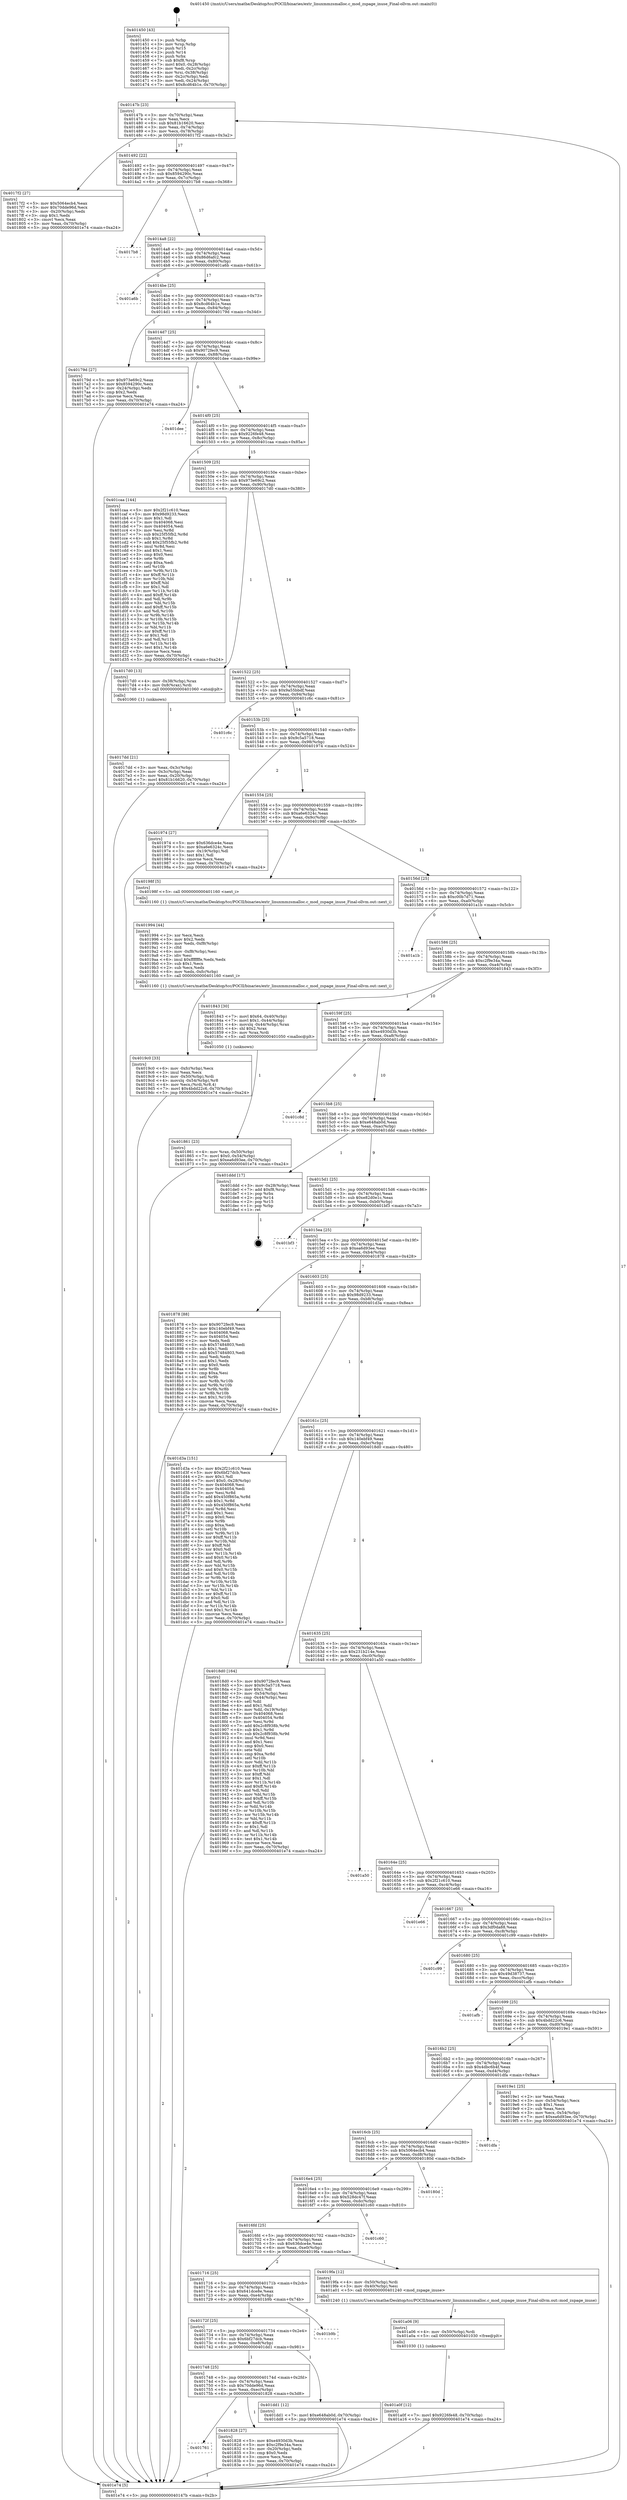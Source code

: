 digraph "0x401450" {
  label = "0x401450 (/mnt/c/Users/mathe/Desktop/tcc/POCII/binaries/extr_linuxmmzsmalloc.c_mod_zspage_inuse_Final-ollvm.out::main(0))"
  labelloc = "t"
  node[shape=record]

  Entry [label="",width=0.3,height=0.3,shape=circle,fillcolor=black,style=filled]
  "0x40147b" [label="{
     0x40147b [23]\l
     | [instrs]\l
     &nbsp;&nbsp;0x40147b \<+3\>: mov -0x70(%rbp),%eax\l
     &nbsp;&nbsp;0x40147e \<+2\>: mov %eax,%ecx\l
     &nbsp;&nbsp;0x401480 \<+6\>: sub $0x81b16620,%ecx\l
     &nbsp;&nbsp;0x401486 \<+3\>: mov %eax,-0x74(%rbp)\l
     &nbsp;&nbsp;0x401489 \<+3\>: mov %ecx,-0x78(%rbp)\l
     &nbsp;&nbsp;0x40148c \<+6\>: je 00000000004017f2 \<main+0x3a2\>\l
  }"]
  "0x4017f2" [label="{
     0x4017f2 [27]\l
     | [instrs]\l
     &nbsp;&nbsp;0x4017f2 \<+5\>: mov $0x5064ecb4,%eax\l
     &nbsp;&nbsp;0x4017f7 \<+5\>: mov $0x70dde96d,%ecx\l
     &nbsp;&nbsp;0x4017fc \<+3\>: mov -0x20(%rbp),%edx\l
     &nbsp;&nbsp;0x4017ff \<+3\>: cmp $0x1,%edx\l
     &nbsp;&nbsp;0x401802 \<+3\>: cmovl %ecx,%eax\l
     &nbsp;&nbsp;0x401805 \<+3\>: mov %eax,-0x70(%rbp)\l
     &nbsp;&nbsp;0x401808 \<+5\>: jmp 0000000000401e74 \<main+0xa24\>\l
  }"]
  "0x401492" [label="{
     0x401492 [22]\l
     | [instrs]\l
     &nbsp;&nbsp;0x401492 \<+5\>: jmp 0000000000401497 \<main+0x47\>\l
     &nbsp;&nbsp;0x401497 \<+3\>: mov -0x74(%rbp),%eax\l
     &nbsp;&nbsp;0x40149a \<+5\>: sub $0x8594290c,%eax\l
     &nbsp;&nbsp;0x40149f \<+3\>: mov %eax,-0x7c(%rbp)\l
     &nbsp;&nbsp;0x4014a2 \<+6\>: je 00000000004017b8 \<main+0x368\>\l
  }"]
  Exit [label="",width=0.3,height=0.3,shape=circle,fillcolor=black,style=filled,peripheries=2]
  "0x4017b8" [label="{
     0x4017b8\l
  }", style=dashed]
  "0x4014a8" [label="{
     0x4014a8 [22]\l
     | [instrs]\l
     &nbsp;&nbsp;0x4014a8 \<+5\>: jmp 00000000004014ad \<main+0x5d\>\l
     &nbsp;&nbsp;0x4014ad \<+3\>: mov -0x74(%rbp),%eax\l
     &nbsp;&nbsp;0x4014b0 \<+5\>: sub $0x86d6afc2,%eax\l
     &nbsp;&nbsp;0x4014b5 \<+3\>: mov %eax,-0x80(%rbp)\l
     &nbsp;&nbsp;0x4014b8 \<+6\>: je 0000000000401a6b \<main+0x61b\>\l
  }"]
  "0x401a0f" [label="{
     0x401a0f [12]\l
     | [instrs]\l
     &nbsp;&nbsp;0x401a0f \<+7\>: movl $0x9226fe48,-0x70(%rbp)\l
     &nbsp;&nbsp;0x401a16 \<+5\>: jmp 0000000000401e74 \<main+0xa24\>\l
  }"]
  "0x401a6b" [label="{
     0x401a6b\l
  }", style=dashed]
  "0x4014be" [label="{
     0x4014be [25]\l
     | [instrs]\l
     &nbsp;&nbsp;0x4014be \<+5\>: jmp 00000000004014c3 \<main+0x73\>\l
     &nbsp;&nbsp;0x4014c3 \<+3\>: mov -0x74(%rbp),%eax\l
     &nbsp;&nbsp;0x4014c6 \<+5\>: sub $0x8cd64b1e,%eax\l
     &nbsp;&nbsp;0x4014cb \<+6\>: mov %eax,-0x84(%rbp)\l
     &nbsp;&nbsp;0x4014d1 \<+6\>: je 000000000040179d \<main+0x34d\>\l
  }"]
  "0x401a06" [label="{
     0x401a06 [9]\l
     | [instrs]\l
     &nbsp;&nbsp;0x401a06 \<+4\>: mov -0x50(%rbp),%rdi\l
     &nbsp;&nbsp;0x401a0a \<+5\>: call 0000000000401030 \<free@plt\>\l
     | [calls]\l
     &nbsp;&nbsp;0x401030 \{1\} (unknown)\l
  }"]
  "0x40179d" [label="{
     0x40179d [27]\l
     | [instrs]\l
     &nbsp;&nbsp;0x40179d \<+5\>: mov $0x973e69c2,%eax\l
     &nbsp;&nbsp;0x4017a2 \<+5\>: mov $0x8594290c,%ecx\l
     &nbsp;&nbsp;0x4017a7 \<+3\>: mov -0x24(%rbp),%edx\l
     &nbsp;&nbsp;0x4017aa \<+3\>: cmp $0x2,%edx\l
     &nbsp;&nbsp;0x4017ad \<+3\>: cmovne %ecx,%eax\l
     &nbsp;&nbsp;0x4017b0 \<+3\>: mov %eax,-0x70(%rbp)\l
     &nbsp;&nbsp;0x4017b3 \<+5\>: jmp 0000000000401e74 \<main+0xa24\>\l
  }"]
  "0x4014d7" [label="{
     0x4014d7 [25]\l
     | [instrs]\l
     &nbsp;&nbsp;0x4014d7 \<+5\>: jmp 00000000004014dc \<main+0x8c\>\l
     &nbsp;&nbsp;0x4014dc \<+3\>: mov -0x74(%rbp),%eax\l
     &nbsp;&nbsp;0x4014df \<+5\>: sub $0x9072fec9,%eax\l
     &nbsp;&nbsp;0x4014e4 \<+6\>: mov %eax,-0x88(%rbp)\l
     &nbsp;&nbsp;0x4014ea \<+6\>: je 0000000000401dee \<main+0x99e\>\l
  }"]
  "0x401e74" [label="{
     0x401e74 [5]\l
     | [instrs]\l
     &nbsp;&nbsp;0x401e74 \<+5\>: jmp 000000000040147b \<main+0x2b\>\l
  }"]
  "0x401450" [label="{
     0x401450 [43]\l
     | [instrs]\l
     &nbsp;&nbsp;0x401450 \<+1\>: push %rbp\l
     &nbsp;&nbsp;0x401451 \<+3\>: mov %rsp,%rbp\l
     &nbsp;&nbsp;0x401454 \<+2\>: push %r15\l
     &nbsp;&nbsp;0x401456 \<+2\>: push %r14\l
     &nbsp;&nbsp;0x401458 \<+1\>: push %rbx\l
     &nbsp;&nbsp;0x401459 \<+7\>: sub $0xf8,%rsp\l
     &nbsp;&nbsp;0x401460 \<+7\>: movl $0x0,-0x28(%rbp)\l
     &nbsp;&nbsp;0x401467 \<+3\>: mov %edi,-0x2c(%rbp)\l
     &nbsp;&nbsp;0x40146a \<+4\>: mov %rsi,-0x38(%rbp)\l
     &nbsp;&nbsp;0x40146e \<+3\>: mov -0x2c(%rbp),%edi\l
     &nbsp;&nbsp;0x401471 \<+3\>: mov %edi,-0x24(%rbp)\l
     &nbsp;&nbsp;0x401474 \<+7\>: movl $0x8cd64b1e,-0x70(%rbp)\l
  }"]
  "0x4019c0" [label="{
     0x4019c0 [33]\l
     | [instrs]\l
     &nbsp;&nbsp;0x4019c0 \<+6\>: mov -0xfc(%rbp),%ecx\l
     &nbsp;&nbsp;0x4019c6 \<+3\>: imul %eax,%ecx\l
     &nbsp;&nbsp;0x4019c9 \<+4\>: mov -0x50(%rbp),%rdi\l
     &nbsp;&nbsp;0x4019cd \<+4\>: movslq -0x54(%rbp),%r8\l
     &nbsp;&nbsp;0x4019d1 \<+4\>: mov %ecx,(%rdi,%r8,4)\l
     &nbsp;&nbsp;0x4019d5 \<+7\>: movl $0x4bdd22c6,-0x70(%rbp)\l
     &nbsp;&nbsp;0x4019dc \<+5\>: jmp 0000000000401e74 \<main+0xa24\>\l
  }"]
  "0x401dee" [label="{
     0x401dee\l
  }", style=dashed]
  "0x4014f0" [label="{
     0x4014f0 [25]\l
     | [instrs]\l
     &nbsp;&nbsp;0x4014f0 \<+5\>: jmp 00000000004014f5 \<main+0xa5\>\l
     &nbsp;&nbsp;0x4014f5 \<+3\>: mov -0x74(%rbp),%eax\l
     &nbsp;&nbsp;0x4014f8 \<+5\>: sub $0x9226fe48,%eax\l
     &nbsp;&nbsp;0x4014fd \<+6\>: mov %eax,-0x8c(%rbp)\l
     &nbsp;&nbsp;0x401503 \<+6\>: je 0000000000401caa \<main+0x85a\>\l
  }"]
  "0x401994" [label="{
     0x401994 [44]\l
     | [instrs]\l
     &nbsp;&nbsp;0x401994 \<+2\>: xor %ecx,%ecx\l
     &nbsp;&nbsp;0x401996 \<+5\>: mov $0x2,%edx\l
     &nbsp;&nbsp;0x40199b \<+6\>: mov %edx,-0xf8(%rbp)\l
     &nbsp;&nbsp;0x4019a1 \<+1\>: cltd\l
     &nbsp;&nbsp;0x4019a2 \<+6\>: mov -0xf8(%rbp),%esi\l
     &nbsp;&nbsp;0x4019a8 \<+2\>: idiv %esi\l
     &nbsp;&nbsp;0x4019aa \<+6\>: imul $0xfffffffe,%edx,%edx\l
     &nbsp;&nbsp;0x4019b0 \<+3\>: sub $0x1,%ecx\l
     &nbsp;&nbsp;0x4019b3 \<+2\>: sub %ecx,%edx\l
     &nbsp;&nbsp;0x4019b5 \<+6\>: mov %edx,-0xfc(%rbp)\l
     &nbsp;&nbsp;0x4019bb \<+5\>: call 0000000000401160 \<next_i\>\l
     | [calls]\l
     &nbsp;&nbsp;0x401160 \{1\} (/mnt/c/Users/mathe/Desktop/tcc/POCII/binaries/extr_linuxmmzsmalloc.c_mod_zspage_inuse_Final-ollvm.out::next_i)\l
  }"]
  "0x401caa" [label="{
     0x401caa [144]\l
     | [instrs]\l
     &nbsp;&nbsp;0x401caa \<+5\>: mov $0x2f21c610,%eax\l
     &nbsp;&nbsp;0x401caf \<+5\>: mov $0x98d9233,%ecx\l
     &nbsp;&nbsp;0x401cb4 \<+2\>: mov $0x1,%dl\l
     &nbsp;&nbsp;0x401cb6 \<+7\>: mov 0x404068,%esi\l
     &nbsp;&nbsp;0x401cbd \<+7\>: mov 0x404054,%edi\l
     &nbsp;&nbsp;0x401cc4 \<+3\>: mov %esi,%r8d\l
     &nbsp;&nbsp;0x401cc7 \<+7\>: sub $0x25f55fb2,%r8d\l
     &nbsp;&nbsp;0x401cce \<+4\>: sub $0x1,%r8d\l
     &nbsp;&nbsp;0x401cd2 \<+7\>: add $0x25f55fb2,%r8d\l
     &nbsp;&nbsp;0x401cd9 \<+4\>: imul %r8d,%esi\l
     &nbsp;&nbsp;0x401cdd \<+3\>: and $0x1,%esi\l
     &nbsp;&nbsp;0x401ce0 \<+3\>: cmp $0x0,%esi\l
     &nbsp;&nbsp;0x401ce3 \<+4\>: sete %r9b\l
     &nbsp;&nbsp;0x401ce7 \<+3\>: cmp $0xa,%edi\l
     &nbsp;&nbsp;0x401cea \<+4\>: setl %r10b\l
     &nbsp;&nbsp;0x401cee \<+3\>: mov %r9b,%r11b\l
     &nbsp;&nbsp;0x401cf1 \<+4\>: xor $0xff,%r11b\l
     &nbsp;&nbsp;0x401cf5 \<+3\>: mov %r10b,%bl\l
     &nbsp;&nbsp;0x401cf8 \<+3\>: xor $0xff,%bl\l
     &nbsp;&nbsp;0x401cfb \<+3\>: xor $0x1,%dl\l
     &nbsp;&nbsp;0x401cfe \<+3\>: mov %r11b,%r14b\l
     &nbsp;&nbsp;0x401d01 \<+4\>: and $0xff,%r14b\l
     &nbsp;&nbsp;0x401d05 \<+3\>: and %dl,%r9b\l
     &nbsp;&nbsp;0x401d08 \<+3\>: mov %bl,%r15b\l
     &nbsp;&nbsp;0x401d0b \<+4\>: and $0xff,%r15b\l
     &nbsp;&nbsp;0x401d0f \<+3\>: and %dl,%r10b\l
     &nbsp;&nbsp;0x401d12 \<+3\>: or %r9b,%r14b\l
     &nbsp;&nbsp;0x401d15 \<+3\>: or %r10b,%r15b\l
     &nbsp;&nbsp;0x401d18 \<+3\>: xor %r15b,%r14b\l
     &nbsp;&nbsp;0x401d1b \<+3\>: or %bl,%r11b\l
     &nbsp;&nbsp;0x401d1e \<+4\>: xor $0xff,%r11b\l
     &nbsp;&nbsp;0x401d22 \<+3\>: or $0x1,%dl\l
     &nbsp;&nbsp;0x401d25 \<+3\>: and %dl,%r11b\l
     &nbsp;&nbsp;0x401d28 \<+3\>: or %r11b,%r14b\l
     &nbsp;&nbsp;0x401d2b \<+4\>: test $0x1,%r14b\l
     &nbsp;&nbsp;0x401d2f \<+3\>: cmovne %ecx,%eax\l
     &nbsp;&nbsp;0x401d32 \<+3\>: mov %eax,-0x70(%rbp)\l
     &nbsp;&nbsp;0x401d35 \<+5\>: jmp 0000000000401e74 \<main+0xa24\>\l
  }"]
  "0x401509" [label="{
     0x401509 [25]\l
     | [instrs]\l
     &nbsp;&nbsp;0x401509 \<+5\>: jmp 000000000040150e \<main+0xbe\>\l
     &nbsp;&nbsp;0x40150e \<+3\>: mov -0x74(%rbp),%eax\l
     &nbsp;&nbsp;0x401511 \<+5\>: sub $0x973e69c2,%eax\l
     &nbsp;&nbsp;0x401516 \<+6\>: mov %eax,-0x90(%rbp)\l
     &nbsp;&nbsp;0x40151c \<+6\>: je 00000000004017d0 \<main+0x380\>\l
  }"]
  "0x401861" [label="{
     0x401861 [23]\l
     | [instrs]\l
     &nbsp;&nbsp;0x401861 \<+4\>: mov %rax,-0x50(%rbp)\l
     &nbsp;&nbsp;0x401865 \<+7\>: movl $0x0,-0x54(%rbp)\l
     &nbsp;&nbsp;0x40186c \<+7\>: movl $0xea6d93ee,-0x70(%rbp)\l
     &nbsp;&nbsp;0x401873 \<+5\>: jmp 0000000000401e74 \<main+0xa24\>\l
  }"]
  "0x4017d0" [label="{
     0x4017d0 [13]\l
     | [instrs]\l
     &nbsp;&nbsp;0x4017d0 \<+4\>: mov -0x38(%rbp),%rax\l
     &nbsp;&nbsp;0x4017d4 \<+4\>: mov 0x8(%rax),%rdi\l
     &nbsp;&nbsp;0x4017d8 \<+5\>: call 0000000000401060 \<atoi@plt\>\l
     | [calls]\l
     &nbsp;&nbsp;0x401060 \{1\} (unknown)\l
  }"]
  "0x401522" [label="{
     0x401522 [25]\l
     | [instrs]\l
     &nbsp;&nbsp;0x401522 \<+5\>: jmp 0000000000401527 \<main+0xd7\>\l
     &nbsp;&nbsp;0x401527 \<+3\>: mov -0x74(%rbp),%eax\l
     &nbsp;&nbsp;0x40152a \<+5\>: sub $0x9a55bbdf,%eax\l
     &nbsp;&nbsp;0x40152f \<+6\>: mov %eax,-0x94(%rbp)\l
     &nbsp;&nbsp;0x401535 \<+6\>: je 0000000000401c6c \<main+0x81c\>\l
  }"]
  "0x4017dd" [label="{
     0x4017dd [21]\l
     | [instrs]\l
     &nbsp;&nbsp;0x4017dd \<+3\>: mov %eax,-0x3c(%rbp)\l
     &nbsp;&nbsp;0x4017e0 \<+3\>: mov -0x3c(%rbp),%eax\l
     &nbsp;&nbsp;0x4017e3 \<+3\>: mov %eax,-0x20(%rbp)\l
     &nbsp;&nbsp;0x4017e6 \<+7\>: movl $0x81b16620,-0x70(%rbp)\l
     &nbsp;&nbsp;0x4017ed \<+5\>: jmp 0000000000401e74 \<main+0xa24\>\l
  }"]
  "0x401761" [label="{
     0x401761\l
  }", style=dashed]
  "0x401c6c" [label="{
     0x401c6c\l
  }", style=dashed]
  "0x40153b" [label="{
     0x40153b [25]\l
     | [instrs]\l
     &nbsp;&nbsp;0x40153b \<+5\>: jmp 0000000000401540 \<main+0xf0\>\l
     &nbsp;&nbsp;0x401540 \<+3\>: mov -0x74(%rbp),%eax\l
     &nbsp;&nbsp;0x401543 \<+5\>: sub $0x9c5a5718,%eax\l
     &nbsp;&nbsp;0x401548 \<+6\>: mov %eax,-0x98(%rbp)\l
     &nbsp;&nbsp;0x40154e \<+6\>: je 0000000000401974 \<main+0x524\>\l
  }"]
  "0x401828" [label="{
     0x401828 [27]\l
     | [instrs]\l
     &nbsp;&nbsp;0x401828 \<+5\>: mov $0xe4930d3b,%eax\l
     &nbsp;&nbsp;0x40182d \<+5\>: mov $0xc2f9e34a,%ecx\l
     &nbsp;&nbsp;0x401832 \<+3\>: mov -0x20(%rbp),%edx\l
     &nbsp;&nbsp;0x401835 \<+3\>: cmp $0x0,%edx\l
     &nbsp;&nbsp;0x401838 \<+3\>: cmove %ecx,%eax\l
     &nbsp;&nbsp;0x40183b \<+3\>: mov %eax,-0x70(%rbp)\l
     &nbsp;&nbsp;0x40183e \<+5\>: jmp 0000000000401e74 \<main+0xa24\>\l
  }"]
  "0x401974" [label="{
     0x401974 [27]\l
     | [instrs]\l
     &nbsp;&nbsp;0x401974 \<+5\>: mov $0x636dce4e,%eax\l
     &nbsp;&nbsp;0x401979 \<+5\>: mov $0xa6e6324c,%ecx\l
     &nbsp;&nbsp;0x40197e \<+3\>: mov -0x19(%rbp),%dl\l
     &nbsp;&nbsp;0x401981 \<+3\>: test $0x1,%dl\l
     &nbsp;&nbsp;0x401984 \<+3\>: cmovne %ecx,%eax\l
     &nbsp;&nbsp;0x401987 \<+3\>: mov %eax,-0x70(%rbp)\l
     &nbsp;&nbsp;0x40198a \<+5\>: jmp 0000000000401e74 \<main+0xa24\>\l
  }"]
  "0x401554" [label="{
     0x401554 [25]\l
     | [instrs]\l
     &nbsp;&nbsp;0x401554 \<+5\>: jmp 0000000000401559 \<main+0x109\>\l
     &nbsp;&nbsp;0x401559 \<+3\>: mov -0x74(%rbp),%eax\l
     &nbsp;&nbsp;0x40155c \<+5\>: sub $0xa6e6324c,%eax\l
     &nbsp;&nbsp;0x401561 \<+6\>: mov %eax,-0x9c(%rbp)\l
     &nbsp;&nbsp;0x401567 \<+6\>: je 000000000040198f \<main+0x53f\>\l
  }"]
  "0x401748" [label="{
     0x401748 [25]\l
     | [instrs]\l
     &nbsp;&nbsp;0x401748 \<+5\>: jmp 000000000040174d \<main+0x2fd\>\l
     &nbsp;&nbsp;0x40174d \<+3\>: mov -0x74(%rbp),%eax\l
     &nbsp;&nbsp;0x401750 \<+5\>: sub $0x70dde96d,%eax\l
     &nbsp;&nbsp;0x401755 \<+6\>: mov %eax,-0xec(%rbp)\l
     &nbsp;&nbsp;0x40175b \<+6\>: je 0000000000401828 \<main+0x3d8\>\l
  }"]
  "0x40198f" [label="{
     0x40198f [5]\l
     | [instrs]\l
     &nbsp;&nbsp;0x40198f \<+5\>: call 0000000000401160 \<next_i\>\l
     | [calls]\l
     &nbsp;&nbsp;0x401160 \{1\} (/mnt/c/Users/mathe/Desktop/tcc/POCII/binaries/extr_linuxmmzsmalloc.c_mod_zspage_inuse_Final-ollvm.out::next_i)\l
  }"]
  "0x40156d" [label="{
     0x40156d [25]\l
     | [instrs]\l
     &nbsp;&nbsp;0x40156d \<+5\>: jmp 0000000000401572 \<main+0x122\>\l
     &nbsp;&nbsp;0x401572 \<+3\>: mov -0x74(%rbp),%eax\l
     &nbsp;&nbsp;0x401575 \<+5\>: sub $0xc00b7d71,%eax\l
     &nbsp;&nbsp;0x40157a \<+6\>: mov %eax,-0xa0(%rbp)\l
     &nbsp;&nbsp;0x401580 \<+6\>: je 0000000000401a1b \<main+0x5cb\>\l
  }"]
  "0x401dd1" [label="{
     0x401dd1 [12]\l
     | [instrs]\l
     &nbsp;&nbsp;0x401dd1 \<+7\>: movl $0xe648ab0d,-0x70(%rbp)\l
     &nbsp;&nbsp;0x401dd8 \<+5\>: jmp 0000000000401e74 \<main+0xa24\>\l
  }"]
  "0x401a1b" [label="{
     0x401a1b\l
  }", style=dashed]
  "0x401586" [label="{
     0x401586 [25]\l
     | [instrs]\l
     &nbsp;&nbsp;0x401586 \<+5\>: jmp 000000000040158b \<main+0x13b\>\l
     &nbsp;&nbsp;0x40158b \<+3\>: mov -0x74(%rbp),%eax\l
     &nbsp;&nbsp;0x40158e \<+5\>: sub $0xc2f9e34a,%eax\l
     &nbsp;&nbsp;0x401593 \<+6\>: mov %eax,-0xa4(%rbp)\l
     &nbsp;&nbsp;0x401599 \<+6\>: je 0000000000401843 \<main+0x3f3\>\l
  }"]
  "0x40172f" [label="{
     0x40172f [25]\l
     | [instrs]\l
     &nbsp;&nbsp;0x40172f \<+5\>: jmp 0000000000401734 \<main+0x2e4\>\l
     &nbsp;&nbsp;0x401734 \<+3\>: mov -0x74(%rbp),%eax\l
     &nbsp;&nbsp;0x401737 \<+5\>: sub $0x6bf27dcb,%eax\l
     &nbsp;&nbsp;0x40173c \<+6\>: mov %eax,-0xe8(%rbp)\l
     &nbsp;&nbsp;0x401742 \<+6\>: je 0000000000401dd1 \<main+0x981\>\l
  }"]
  "0x401843" [label="{
     0x401843 [30]\l
     | [instrs]\l
     &nbsp;&nbsp;0x401843 \<+7\>: movl $0x64,-0x40(%rbp)\l
     &nbsp;&nbsp;0x40184a \<+7\>: movl $0x1,-0x44(%rbp)\l
     &nbsp;&nbsp;0x401851 \<+4\>: movslq -0x44(%rbp),%rax\l
     &nbsp;&nbsp;0x401855 \<+4\>: shl $0x2,%rax\l
     &nbsp;&nbsp;0x401859 \<+3\>: mov %rax,%rdi\l
     &nbsp;&nbsp;0x40185c \<+5\>: call 0000000000401050 \<malloc@plt\>\l
     | [calls]\l
     &nbsp;&nbsp;0x401050 \{1\} (unknown)\l
  }"]
  "0x40159f" [label="{
     0x40159f [25]\l
     | [instrs]\l
     &nbsp;&nbsp;0x40159f \<+5\>: jmp 00000000004015a4 \<main+0x154\>\l
     &nbsp;&nbsp;0x4015a4 \<+3\>: mov -0x74(%rbp),%eax\l
     &nbsp;&nbsp;0x4015a7 \<+5\>: sub $0xe4930d3b,%eax\l
     &nbsp;&nbsp;0x4015ac \<+6\>: mov %eax,-0xa8(%rbp)\l
     &nbsp;&nbsp;0x4015b2 \<+6\>: je 0000000000401c8d \<main+0x83d\>\l
  }"]
  "0x401b9b" [label="{
     0x401b9b\l
  }", style=dashed]
  "0x401c8d" [label="{
     0x401c8d\l
  }", style=dashed]
  "0x4015b8" [label="{
     0x4015b8 [25]\l
     | [instrs]\l
     &nbsp;&nbsp;0x4015b8 \<+5\>: jmp 00000000004015bd \<main+0x16d\>\l
     &nbsp;&nbsp;0x4015bd \<+3\>: mov -0x74(%rbp),%eax\l
     &nbsp;&nbsp;0x4015c0 \<+5\>: sub $0xe648ab0d,%eax\l
     &nbsp;&nbsp;0x4015c5 \<+6\>: mov %eax,-0xac(%rbp)\l
     &nbsp;&nbsp;0x4015cb \<+6\>: je 0000000000401ddd \<main+0x98d\>\l
  }"]
  "0x401716" [label="{
     0x401716 [25]\l
     | [instrs]\l
     &nbsp;&nbsp;0x401716 \<+5\>: jmp 000000000040171b \<main+0x2cb\>\l
     &nbsp;&nbsp;0x40171b \<+3\>: mov -0x74(%rbp),%eax\l
     &nbsp;&nbsp;0x40171e \<+5\>: sub $0x641dce8e,%eax\l
     &nbsp;&nbsp;0x401723 \<+6\>: mov %eax,-0xe4(%rbp)\l
     &nbsp;&nbsp;0x401729 \<+6\>: je 0000000000401b9b \<main+0x74b\>\l
  }"]
  "0x401ddd" [label="{
     0x401ddd [17]\l
     | [instrs]\l
     &nbsp;&nbsp;0x401ddd \<+3\>: mov -0x28(%rbp),%eax\l
     &nbsp;&nbsp;0x401de0 \<+7\>: add $0xf8,%rsp\l
     &nbsp;&nbsp;0x401de7 \<+1\>: pop %rbx\l
     &nbsp;&nbsp;0x401de8 \<+2\>: pop %r14\l
     &nbsp;&nbsp;0x401dea \<+2\>: pop %r15\l
     &nbsp;&nbsp;0x401dec \<+1\>: pop %rbp\l
     &nbsp;&nbsp;0x401ded \<+1\>: ret\l
  }"]
  "0x4015d1" [label="{
     0x4015d1 [25]\l
     | [instrs]\l
     &nbsp;&nbsp;0x4015d1 \<+5\>: jmp 00000000004015d6 \<main+0x186\>\l
     &nbsp;&nbsp;0x4015d6 \<+3\>: mov -0x74(%rbp),%eax\l
     &nbsp;&nbsp;0x4015d9 \<+5\>: sub $0xe82d0e1c,%eax\l
     &nbsp;&nbsp;0x4015de \<+6\>: mov %eax,-0xb0(%rbp)\l
     &nbsp;&nbsp;0x4015e4 \<+6\>: je 0000000000401bf3 \<main+0x7a3\>\l
  }"]
  "0x4019fa" [label="{
     0x4019fa [12]\l
     | [instrs]\l
     &nbsp;&nbsp;0x4019fa \<+4\>: mov -0x50(%rbp),%rdi\l
     &nbsp;&nbsp;0x4019fe \<+3\>: mov -0x40(%rbp),%esi\l
     &nbsp;&nbsp;0x401a01 \<+5\>: call 0000000000401240 \<mod_zspage_inuse\>\l
     | [calls]\l
     &nbsp;&nbsp;0x401240 \{1\} (/mnt/c/Users/mathe/Desktop/tcc/POCII/binaries/extr_linuxmmzsmalloc.c_mod_zspage_inuse_Final-ollvm.out::mod_zspage_inuse)\l
  }"]
  "0x401bf3" [label="{
     0x401bf3\l
  }", style=dashed]
  "0x4015ea" [label="{
     0x4015ea [25]\l
     | [instrs]\l
     &nbsp;&nbsp;0x4015ea \<+5\>: jmp 00000000004015ef \<main+0x19f\>\l
     &nbsp;&nbsp;0x4015ef \<+3\>: mov -0x74(%rbp),%eax\l
     &nbsp;&nbsp;0x4015f2 \<+5\>: sub $0xea6d93ee,%eax\l
     &nbsp;&nbsp;0x4015f7 \<+6\>: mov %eax,-0xb4(%rbp)\l
     &nbsp;&nbsp;0x4015fd \<+6\>: je 0000000000401878 \<main+0x428\>\l
  }"]
  "0x4016fd" [label="{
     0x4016fd [25]\l
     | [instrs]\l
     &nbsp;&nbsp;0x4016fd \<+5\>: jmp 0000000000401702 \<main+0x2b2\>\l
     &nbsp;&nbsp;0x401702 \<+3\>: mov -0x74(%rbp),%eax\l
     &nbsp;&nbsp;0x401705 \<+5\>: sub $0x636dce4e,%eax\l
     &nbsp;&nbsp;0x40170a \<+6\>: mov %eax,-0xe0(%rbp)\l
     &nbsp;&nbsp;0x401710 \<+6\>: je 00000000004019fa \<main+0x5aa\>\l
  }"]
  "0x401878" [label="{
     0x401878 [88]\l
     | [instrs]\l
     &nbsp;&nbsp;0x401878 \<+5\>: mov $0x9072fec9,%eax\l
     &nbsp;&nbsp;0x40187d \<+5\>: mov $0x140ebf49,%ecx\l
     &nbsp;&nbsp;0x401882 \<+7\>: mov 0x404068,%edx\l
     &nbsp;&nbsp;0x401889 \<+7\>: mov 0x404054,%esi\l
     &nbsp;&nbsp;0x401890 \<+2\>: mov %edx,%edi\l
     &nbsp;&nbsp;0x401892 \<+6\>: sub $0x57484803,%edi\l
     &nbsp;&nbsp;0x401898 \<+3\>: sub $0x1,%edi\l
     &nbsp;&nbsp;0x40189b \<+6\>: add $0x57484803,%edi\l
     &nbsp;&nbsp;0x4018a1 \<+3\>: imul %edi,%edx\l
     &nbsp;&nbsp;0x4018a4 \<+3\>: and $0x1,%edx\l
     &nbsp;&nbsp;0x4018a7 \<+3\>: cmp $0x0,%edx\l
     &nbsp;&nbsp;0x4018aa \<+4\>: sete %r8b\l
     &nbsp;&nbsp;0x4018ae \<+3\>: cmp $0xa,%esi\l
     &nbsp;&nbsp;0x4018b1 \<+4\>: setl %r9b\l
     &nbsp;&nbsp;0x4018b5 \<+3\>: mov %r8b,%r10b\l
     &nbsp;&nbsp;0x4018b8 \<+3\>: and %r9b,%r10b\l
     &nbsp;&nbsp;0x4018bb \<+3\>: xor %r9b,%r8b\l
     &nbsp;&nbsp;0x4018be \<+3\>: or %r8b,%r10b\l
     &nbsp;&nbsp;0x4018c1 \<+4\>: test $0x1,%r10b\l
     &nbsp;&nbsp;0x4018c5 \<+3\>: cmovne %ecx,%eax\l
     &nbsp;&nbsp;0x4018c8 \<+3\>: mov %eax,-0x70(%rbp)\l
     &nbsp;&nbsp;0x4018cb \<+5\>: jmp 0000000000401e74 \<main+0xa24\>\l
  }"]
  "0x401603" [label="{
     0x401603 [25]\l
     | [instrs]\l
     &nbsp;&nbsp;0x401603 \<+5\>: jmp 0000000000401608 \<main+0x1b8\>\l
     &nbsp;&nbsp;0x401608 \<+3\>: mov -0x74(%rbp),%eax\l
     &nbsp;&nbsp;0x40160b \<+5\>: sub $0x98d9233,%eax\l
     &nbsp;&nbsp;0x401610 \<+6\>: mov %eax,-0xb8(%rbp)\l
     &nbsp;&nbsp;0x401616 \<+6\>: je 0000000000401d3a \<main+0x8ea\>\l
  }"]
  "0x401c60" [label="{
     0x401c60\l
  }", style=dashed]
  "0x401d3a" [label="{
     0x401d3a [151]\l
     | [instrs]\l
     &nbsp;&nbsp;0x401d3a \<+5\>: mov $0x2f21c610,%eax\l
     &nbsp;&nbsp;0x401d3f \<+5\>: mov $0x6bf27dcb,%ecx\l
     &nbsp;&nbsp;0x401d44 \<+2\>: mov $0x1,%dl\l
     &nbsp;&nbsp;0x401d46 \<+7\>: movl $0x0,-0x28(%rbp)\l
     &nbsp;&nbsp;0x401d4d \<+7\>: mov 0x404068,%esi\l
     &nbsp;&nbsp;0x401d54 \<+7\>: mov 0x404054,%edi\l
     &nbsp;&nbsp;0x401d5b \<+3\>: mov %esi,%r8d\l
     &nbsp;&nbsp;0x401d5e \<+7\>: add $0x450f865a,%r8d\l
     &nbsp;&nbsp;0x401d65 \<+4\>: sub $0x1,%r8d\l
     &nbsp;&nbsp;0x401d69 \<+7\>: sub $0x450f865a,%r8d\l
     &nbsp;&nbsp;0x401d70 \<+4\>: imul %r8d,%esi\l
     &nbsp;&nbsp;0x401d74 \<+3\>: and $0x1,%esi\l
     &nbsp;&nbsp;0x401d77 \<+3\>: cmp $0x0,%esi\l
     &nbsp;&nbsp;0x401d7a \<+4\>: sete %r9b\l
     &nbsp;&nbsp;0x401d7e \<+3\>: cmp $0xa,%edi\l
     &nbsp;&nbsp;0x401d81 \<+4\>: setl %r10b\l
     &nbsp;&nbsp;0x401d85 \<+3\>: mov %r9b,%r11b\l
     &nbsp;&nbsp;0x401d88 \<+4\>: xor $0xff,%r11b\l
     &nbsp;&nbsp;0x401d8c \<+3\>: mov %r10b,%bl\l
     &nbsp;&nbsp;0x401d8f \<+3\>: xor $0xff,%bl\l
     &nbsp;&nbsp;0x401d92 \<+3\>: xor $0x0,%dl\l
     &nbsp;&nbsp;0x401d95 \<+3\>: mov %r11b,%r14b\l
     &nbsp;&nbsp;0x401d98 \<+4\>: and $0x0,%r14b\l
     &nbsp;&nbsp;0x401d9c \<+3\>: and %dl,%r9b\l
     &nbsp;&nbsp;0x401d9f \<+3\>: mov %bl,%r15b\l
     &nbsp;&nbsp;0x401da2 \<+4\>: and $0x0,%r15b\l
     &nbsp;&nbsp;0x401da6 \<+3\>: and %dl,%r10b\l
     &nbsp;&nbsp;0x401da9 \<+3\>: or %r9b,%r14b\l
     &nbsp;&nbsp;0x401dac \<+3\>: or %r10b,%r15b\l
     &nbsp;&nbsp;0x401daf \<+3\>: xor %r15b,%r14b\l
     &nbsp;&nbsp;0x401db2 \<+3\>: or %bl,%r11b\l
     &nbsp;&nbsp;0x401db5 \<+4\>: xor $0xff,%r11b\l
     &nbsp;&nbsp;0x401db9 \<+3\>: or $0x0,%dl\l
     &nbsp;&nbsp;0x401dbc \<+3\>: and %dl,%r11b\l
     &nbsp;&nbsp;0x401dbf \<+3\>: or %r11b,%r14b\l
     &nbsp;&nbsp;0x401dc2 \<+4\>: test $0x1,%r14b\l
     &nbsp;&nbsp;0x401dc6 \<+3\>: cmovne %ecx,%eax\l
     &nbsp;&nbsp;0x401dc9 \<+3\>: mov %eax,-0x70(%rbp)\l
     &nbsp;&nbsp;0x401dcc \<+5\>: jmp 0000000000401e74 \<main+0xa24\>\l
  }"]
  "0x40161c" [label="{
     0x40161c [25]\l
     | [instrs]\l
     &nbsp;&nbsp;0x40161c \<+5\>: jmp 0000000000401621 \<main+0x1d1\>\l
     &nbsp;&nbsp;0x401621 \<+3\>: mov -0x74(%rbp),%eax\l
     &nbsp;&nbsp;0x401624 \<+5\>: sub $0x140ebf49,%eax\l
     &nbsp;&nbsp;0x401629 \<+6\>: mov %eax,-0xbc(%rbp)\l
     &nbsp;&nbsp;0x40162f \<+6\>: je 00000000004018d0 \<main+0x480\>\l
  }"]
  "0x4016e4" [label="{
     0x4016e4 [25]\l
     | [instrs]\l
     &nbsp;&nbsp;0x4016e4 \<+5\>: jmp 00000000004016e9 \<main+0x299\>\l
     &nbsp;&nbsp;0x4016e9 \<+3\>: mov -0x74(%rbp),%eax\l
     &nbsp;&nbsp;0x4016ec \<+5\>: sub $0x528dc47f,%eax\l
     &nbsp;&nbsp;0x4016f1 \<+6\>: mov %eax,-0xdc(%rbp)\l
     &nbsp;&nbsp;0x4016f7 \<+6\>: je 0000000000401c60 \<main+0x810\>\l
  }"]
  "0x4018d0" [label="{
     0x4018d0 [164]\l
     | [instrs]\l
     &nbsp;&nbsp;0x4018d0 \<+5\>: mov $0x9072fec9,%eax\l
     &nbsp;&nbsp;0x4018d5 \<+5\>: mov $0x9c5a5718,%ecx\l
     &nbsp;&nbsp;0x4018da \<+2\>: mov $0x1,%dl\l
     &nbsp;&nbsp;0x4018dc \<+3\>: mov -0x54(%rbp),%esi\l
     &nbsp;&nbsp;0x4018df \<+3\>: cmp -0x44(%rbp),%esi\l
     &nbsp;&nbsp;0x4018e2 \<+4\>: setl %dil\l
     &nbsp;&nbsp;0x4018e6 \<+4\>: and $0x1,%dil\l
     &nbsp;&nbsp;0x4018ea \<+4\>: mov %dil,-0x19(%rbp)\l
     &nbsp;&nbsp;0x4018ee \<+7\>: mov 0x404068,%esi\l
     &nbsp;&nbsp;0x4018f5 \<+8\>: mov 0x404054,%r8d\l
     &nbsp;&nbsp;0x4018fd \<+3\>: mov %esi,%r9d\l
     &nbsp;&nbsp;0x401900 \<+7\>: add $0x2c8f938b,%r9d\l
     &nbsp;&nbsp;0x401907 \<+4\>: sub $0x1,%r9d\l
     &nbsp;&nbsp;0x40190b \<+7\>: sub $0x2c8f938b,%r9d\l
     &nbsp;&nbsp;0x401912 \<+4\>: imul %r9d,%esi\l
     &nbsp;&nbsp;0x401916 \<+3\>: and $0x1,%esi\l
     &nbsp;&nbsp;0x401919 \<+3\>: cmp $0x0,%esi\l
     &nbsp;&nbsp;0x40191c \<+4\>: sete %dil\l
     &nbsp;&nbsp;0x401920 \<+4\>: cmp $0xa,%r8d\l
     &nbsp;&nbsp;0x401924 \<+4\>: setl %r10b\l
     &nbsp;&nbsp;0x401928 \<+3\>: mov %dil,%r11b\l
     &nbsp;&nbsp;0x40192b \<+4\>: xor $0xff,%r11b\l
     &nbsp;&nbsp;0x40192f \<+3\>: mov %r10b,%bl\l
     &nbsp;&nbsp;0x401932 \<+3\>: xor $0xff,%bl\l
     &nbsp;&nbsp;0x401935 \<+3\>: xor $0x1,%dl\l
     &nbsp;&nbsp;0x401938 \<+3\>: mov %r11b,%r14b\l
     &nbsp;&nbsp;0x40193b \<+4\>: and $0xff,%r14b\l
     &nbsp;&nbsp;0x40193f \<+3\>: and %dl,%dil\l
     &nbsp;&nbsp;0x401942 \<+3\>: mov %bl,%r15b\l
     &nbsp;&nbsp;0x401945 \<+4\>: and $0xff,%r15b\l
     &nbsp;&nbsp;0x401949 \<+3\>: and %dl,%r10b\l
     &nbsp;&nbsp;0x40194c \<+3\>: or %dil,%r14b\l
     &nbsp;&nbsp;0x40194f \<+3\>: or %r10b,%r15b\l
     &nbsp;&nbsp;0x401952 \<+3\>: xor %r15b,%r14b\l
     &nbsp;&nbsp;0x401955 \<+3\>: or %bl,%r11b\l
     &nbsp;&nbsp;0x401958 \<+4\>: xor $0xff,%r11b\l
     &nbsp;&nbsp;0x40195c \<+3\>: or $0x1,%dl\l
     &nbsp;&nbsp;0x40195f \<+3\>: and %dl,%r11b\l
     &nbsp;&nbsp;0x401962 \<+3\>: or %r11b,%r14b\l
     &nbsp;&nbsp;0x401965 \<+4\>: test $0x1,%r14b\l
     &nbsp;&nbsp;0x401969 \<+3\>: cmovne %ecx,%eax\l
     &nbsp;&nbsp;0x40196c \<+3\>: mov %eax,-0x70(%rbp)\l
     &nbsp;&nbsp;0x40196f \<+5\>: jmp 0000000000401e74 \<main+0xa24\>\l
  }"]
  "0x401635" [label="{
     0x401635 [25]\l
     | [instrs]\l
     &nbsp;&nbsp;0x401635 \<+5\>: jmp 000000000040163a \<main+0x1ea\>\l
     &nbsp;&nbsp;0x40163a \<+3\>: mov -0x74(%rbp),%eax\l
     &nbsp;&nbsp;0x40163d \<+5\>: sub $0x231b214e,%eax\l
     &nbsp;&nbsp;0x401642 \<+6\>: mov %eax,-0xc0(%rbp)\l
     &nbsp;&nbsp;0x401648 \<+6\>: je 0000000000401a50 \<main+0x600\>\l
  }"]
  "0x40180d" [label="{
     0x40180d\l
  }", style=dashed]
  "0x401a50" [label="{
     0x401a50\l
  }", style=dashed]
  "0x40164e" [label="{
     0x40164e [25]\l
     | [instrs]\l
     &nbsp;&nbsp;0x40164e \<+5\>: jmp 0000000000401653 \<main+0x203\>\l
     &nbsp;&nbsp;0x401653 \<+3\>: mov -0x74(%rbp),%eax\l
     &nbsp;&nbsp;0x401656 \<+5\>: sub $0x2f21c610,%eax\l
     &nbsp;&nbsp;0x40165b \<+6\>: mov %eax,-0xc4(%rbp)\l
     &nbsp;&nbsp;0x401661 \<+6\>: je 0000000000401e66 \<main+0xa16\>\l
  }"]
  "0x4016cb" [label="{
     0x4016cb [25]\l
     | [instrs]\l
     &nbsp;&nbsp;0x4016cb \<+5\>: jmp 00000000004016d0 \<main+0x280\>\l
     &nbsp;&nbsp;0x4016d0 \<+3\>: mov -0x74(%rbp),%eax\l
     &nbsp;&nbsp;0x4016d3 \<+5\>: sub $0x5064ecb4,%eax\l
     &nbsp;&nbsp;0x4016d8 \<+6\>: mov %eax,-0xd8(%rbp)\l
     &nbsp;&nbsp;0x4016de \<+6\>: je 000000000040180d \<main+0x3bd\>\l
  }"]
  "0x401e66" [label="{
     0x401e66\l
  }", style=dashed]
  "0x401667" [label="{
     0x401667 [25]\l
     | [instrs]\l
     &nbsp;&nbsp;0x401667 \<+5\>: jmp 000000000040166c \<main+0x21c\>\l
     &nbsp;&nbsp;0x40166c \<+3\>: mov -0x74(%rbp),%eax\l
     &nbsp;&nbsp;0x40166f \<+5\>: sub $0x3df0da88,%eax\l
     &nbsp;&nbsp;0x401674 \<+6\>: mov %eax,-0xc8(%rbp)\l
     &nbsp;&nbsp;0x40167a \<+6\>: je 0000000000401c99 \<main+0x849\>\l
  }"]
  "0x401dfa" [label="{
     0x401dfa\l
  }", style=dashed]
  "0x401c99" [label="{
     0x401c99\l
  }", style=dashed]
  "0x401680" [label="{
     0x401680 [25]\l
     | [instrs]\l
     &nbsp;&nbsp;0x401680 \<+5\>: jmp 0000000000401685 \<main+0x235\>\l
     &nbsp;&nbsp;0x401685 \<+3\>: mov -0x74(%rbp),%eax\l
     &nbsp;&nbsp;0x401688 \<+5\>: sub $0x49d38737,%eax\l
     &nbsp;&nbsp;0x40168d \<+6\>: mov %eax,-0xcc(%rbp)\l
     &nbsp;&nbsp;0x401693 \<+6\>: je 0000000000401afb \<main+0x6ab\>\l
  }"]
  "0x4016b2" [label="{
     0x4016b2 [25]\l
     | [instrs]\l
     &nbsp;&nbsp;0x4016b2 \<+5\>: jmp 00000000004016b7 \<main+0x267\>\l
     &nbsp;&nbsp;0x4016b7 \<+3\>: mov -0x74(%rbp),%eax\l
     &nbsp;&nbsp;0x4016ba \<+5\>: sub $0x4dbc6b4f,%eax\l
     &nbsp;&nbsp;0x4016bf \<+6\>: mov %eax,-0xd4(%rbp)\l
     &nbsp;&nbsp;0x4016c5 \<+6\>: je 0000000000401dfa \<main+0x9aa\>\l
  }"]
  "0x401afb" [label="{
     0x401afb\l
  }", style=dashed]
  "0x401699" [label="{
     0x401699 [25]\l
     | [instrs]\l
     &nbsp;&nbsp;0x401699 \<+5\>: jmp 000000000040169e \<main+0x24e\>\l
     &nbsp;&nbsp;0x40169e \<+3\>: mov -0x74(%rbp),%eax\l
     &nbsp;&nbsp;0x4016a1 \<+5\>: sub $0x4bdd22c6,%eax\l
     &nbsp;&nbsp;0x4016a6 \<+6\>: mov %eax,-0xd0(%rbp)\l
     &nbsp;&nbsp;0x4016ac \<+6\>: je 00000000004019e1 \<main+0x591\>\l
  }"]
  "0x4019e1" [label="{
     0x4019e1 [25]\l
     | [instrs]\l
     &nbsp;&nbsp;0x4019e1 \<+2\>: xor %eax,%eax\l
     &nbsp;&nbsp;0x4019e3 \<+3\>: mov -0x54(%rbp),%ecx\l
     &nbsp;&nbsp;0x4019e6 \<+3\>: sub $0x1,%eax\l
     &nbsp;&nbsp;0x4019e9 \<+2\>: sub %eax,%ecx\l
     &nbsp;&nbsp;0x4019eb \<+3\>: mov %ecx,-0x54(%rbp)\l
     &nbsp;&nbsp;0x4019ee \<+7\>: movl $0xea6d93ee,-0x70(%rbp)\l
     &nbsp;&nbsp;0x4019f5 \<+5\>: jmp 0000000000401e74 \<main+0xa24\>\l
  }"]
  Entry -> "0x401450" [label=" 1"]
  "0x40147b" -> "0x4017f2" [label=" 1"]
  "0x40147b" -> "0x401492" [label=" 17"]
  "0x401ddd" -> Exit [label=" 1"]
  "0x401492" -> "0x4017b8" [label=" 0"]
  "0x401492" -> "0x4014a8" [label=" 17"]
  "0x401dd1" -> "0x401e74" [label=" 1"]
  "0x4014a8" -> "0x401a6b" [label=" 0"]
  "0x4014a8" -> "0x4014be" [label=" 17"]
  "0x401d3a" -> "0x401e74" [label=" 1"]
  "0x4014be" -> "0x40179d" [label=" 1"]
  "0x4014be" -> "0x4014d7" [label=" 16"]
  "0x40179d" -> "0x401e74" [label=" 1"]
  "0x401450" -> "0x40147b" [label=" 1"]
  "0x401e74" -> "0x40147b" [label=" 17"]
  "0x401caa" -> "0x401e74" [label=" 1"]
  "0x4014d7" -> "0x401dee" [label=" 0"]
  "0x4014d7" -> "0x4014f0" [label=" 16"]
  "0x401a0f" -> "0x401e74" [label=" 1"]
  "0x4014f0" -> "0x401caa" [label=" 1"]
  "0x4014f0" -> "0x401509" [label=" 15"]
  "0x401a06" -> "0x401a0f" [label=" 1"]
  "0x401509" -> "0x4017d0" [label=" 1"]
  "0x401509" -> "0x401522" [label=" 14"]
  "0x4017d0" -> "0x4017dd" [label=" 1"]
  "0x4017dd" -> "0x401e74" [label=" 1"]
  "0x4017f2" -> "0x401e74" [label=" 1"]
  "0x4019fa" -> "0x401a06" [label=" 1"]
  "0x401522" -> "0x401c6c" [label=" 0"]
  "0x401522" -> "0x40153b" [label=" 14"]
  "0x4019e1" -> "0x401e74" [label=" 1"]
  "0x40153b" -> "0x401974" [label=" 2"]
  "0x40153b" -> "0x401554" [label=" 12"]
  "0x4019c0" -> "0x401e74" [label=" 1"]
  "0x401554" -> "0x40198f" [label=" 1"]
  "0x401554" -> "0x40156d" [label=" 11"]
  "0x40198f" -> "0x401994" [label=" 1"]
  "0x40156d" -> "0x401a1b" [label=" 0"]
  "0x40156d" -> "0x401586" [label=" 11"]
  "0x401974" -> "0x401e74" [label=" 2"]
  "0x401586" -> "0x401843" [label=" 1"]
  "0x401586" -> "0x40159f" [label=" 10"]
  "0x401878" -> "0x401e74" [label=" 2"]
  "0x40159f" -> "0x401c8d" [label=" 0"]
  "0x40159f" -> "0x4015b8" [label=" 10"]
  "0x401861" -> "0x401e74" [label=" 1"]
  "0x4015b8" -> "0x401ddd" [label=" 1"]
  "0x4015b8" -> "0x4015d1" [label=" 9"]
  "0x401828" -> "0x401e74" [label=" 1"]
  "0x4015d1" -> "0x401bf3" [label=" 0"]
  "0x4015d1" -> "0x4015ea" [label=" 9"]
  "0x401748" -> "0x401761" [label=" 0"]
  "0x4015ea" -> "0x401878" [label=" 2"]
  "0x4015ea" -> "0x401603" [label=" 7"]
  "0x401994" -> "0x4019c0" [label=" 1"]
  "0x401603" -> "0x401d3a" [label=" 1"]
  "0x401603" -> "0x40161c" [label=" 6"]
  "0x40172f" -> "0x401748" [label=" 1"]
  "0x40161c" -> "0x4018d0" [label=" 2"]
  "0x40161c" -> "0x401635" [label=" 4"]
  "0x4018d0" -> "0x401e74" [label=" 2"]
  "0x401635" -> "0x401a50" [label=" 0"]
  "0x401635" -> "0x40164e" [label=" 4"]
  "0x401716" -> "0x40172f" [label=" 2"]
  "0x40164e" -> "0x401e66" [label=" 0"]
  "0x40164e" -> "0x401667" [label=" 4"]
  "0x401843" -> "0x401861" [label=" 1"]
  "0x401667" -> "0x401c99" [label=" 0"]
  "0x401667" -> "0x401680" [label=" 4"]
  "0x4016fd" -> "0x401716" [label=" 2"]
  "0x401680" -> "0x401afb" [label=" 0"]
  "0x401680" -> "0x401699" [label=" 4"]
  "0x401748" -> "0x401828" [label=" 1"]
  "0x401699" -> "0x4019e1" [label=" 1"]
  "0x401699" -> "0x4016b2" [label=" 3"]
  "0x4016fd" -> "0x4019fa" [label=" 1"]
  "0x4016b2" -> "0x401dfa" [label=" 0"]
  "0x4016b2" -> "0x4016cb" [label=" 3"]
  "0x401716" -> "0x401b9b" [label=" 0"]
  "0x4016cb" -> "0x40180d" [label=" 0"]
  "0x4016cb" -> "0x4016e4" [label=" 3"]
  "0x40172f" -> "0x401dd1" [label=" 1"]
  "0x4016e4" -> "0x401c60" [label=" 0"]
  "0x4016e4" -> "0x4016fd" [label=" 3"]
}

